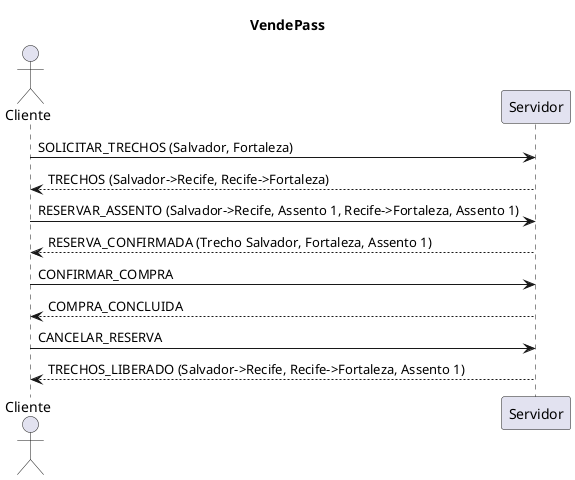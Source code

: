 @startuml
title VendePass
actor Cliente
participant "Servidor" as Servidor

Cliente -> Servidor: SOLICITAR_TRECHOS (Salvador, Fortaleza)
Servidor --> Cliente: TRECHOS (Salvador->Recife, Recife->Fortaleza)

Cliente -> Servidor: RESERVAR_ASSENTO (Salvador->Recife, Assento 1, Recife->Fortaleza, Assento 1)
Servidor --> Cliente: RESERVA_CONFIRMADA (Trecho Salvador, Fortaleza, Assento 1)

Cliente -> Servidor: CONFIRMAR_COMPRA
Servidor --> Cliente: COMPRA_CONCLUIDA

Cliente -> Servidor: CANCELAR_RESERVA
Servidor --> Cliente: TRECHOS_LIBERADO (Salvador->Recife, Recife->Fortaleza, Assento 1)

@enduml
